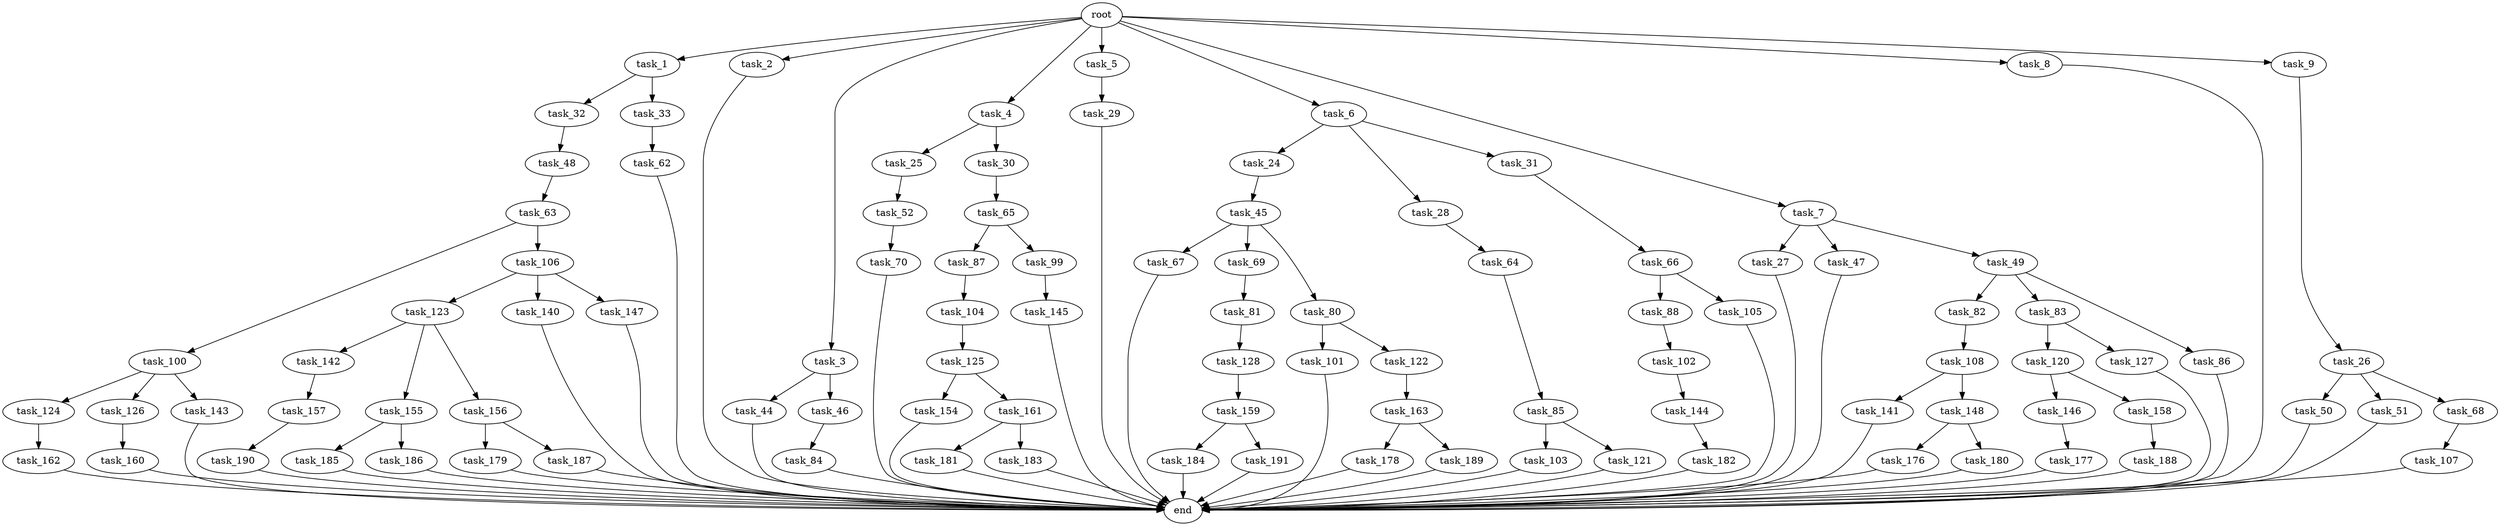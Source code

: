 digraph G {
  root [size="0.000000"];
  task_1 [size="102.400000"];
  task_2 [size="102.400000"];
  task_3 [size="102.400000"];
  task_4 [size="102.400000"];
  task_5 [size="102.400000"];
  task_6 [size="102.400000"];
  task_7 [size="102.400000"];
  task_8 [size="102.400000"];
  task_9 [size="102.400000"];
  task_24 [size="13743895347.200001"];
  task_25 [size="3435973836.800000"];
  task_26 [size="3435973836.800000"];
  task_27 [size="21474836480.000000"];
  task_28 [size="13743895347.200001"];
  task_29 [size="30923764531.200001"];
  task_30 [size="3435973836.800000"];
  task_31 [size="13743895347.200001"];
  task_32 [size="42090679500.800003"];
  task_33 [size="42090679500.800003"];
  task_44 [size="42090679500.800003"];
  task_45 [size="30923764531.200001"];
  task_46 [size="42090679500.800003"];
  task_47 [size="21474836480.000000"];
  task_48 [size="54975581388.800003"];
  task_49 [size="21474836480.000000"];
  task_50 [size="13743895347.200001"];
  task_51 [size="13743895347.200001"];
  task_52 [size="13743895347.200001"];
  task_62 [size="21474836480.000000"];
  task_63 [size="85899345920.000000"];
  task_64 [size="21474836480.000000"];
  task_65 [size="3435973836.800000"];
  task_66 [size="3435973836.800000"];
  task_67 [size="7730941132.800000"];
  task_68 [size="13743895347.200001"];
  task_69 [size="7730941132.800000"];
  task_70 [size="69578470195.199997"];
  task_80 [size="7730941132.800000"];
  task_81 [size="54975581388.800003"];
  task_82 [size="42090679500.800003"];
  task_83 [size="42090679500.800003"];
  task_84 [size="54975581388.800003"];
  task_85 [size="3435973836.800000"];
  task_86 [size="42090679500.800003"];
  task_87 [size="42090679500.800003"];
  task_88 [size="69578470195.199997"];
  task_99 [size="42090679500.800003"];
  task_100 [size="54975581388.800003"];
  task_101 [size="3435973836.800000"];
  task_102 [size="54975581388.800003"];
  task_103 [size="30923764531.200001"];
  task_104 [size="7730941132.800000"];
  task_105 [size="69578470195.199997"];
  task_106 [size="54975581388.800003"];
  task_107 [size="30923764531.200001"];
  task_108 [size="7730941132.800000"];
  task_120 [size="13743895347.200001"];
  task_121 [size="30923764531.200001"];
  task_122 [size="3435973836.800000"];
  task_123 [size="42090679500.800003"];
  task_124 [size="42090679500.800003"];
  task_125 [size="54975581388.800003"];
  task_126 [size="42090679500.800003"];
  task_127 [size="13743895347.200001"];
  task_128 [size="54975581388.800003"];
  task_140 [size="42090679500.800003"];
  task_141 [size="85899345920.000000"];
  task_142 [size="69578470195.199997"];
  task_143 [size="42090679500.800003"];
  task_144 [size="69578470195.199997"];
  task_145 [size="21474836480.000000"];
  task_146 [size="85899345920.000000"];
  task_147 [size="42090679500.800003"];
  task_148 [size="85899345920.000000"];
  task_154 [size="21474836480.000000"];
  task_155 [size="69578470195.199997"];
  task_156 [size="69578470195.199997"];
  task_157 [size="30923764531.200001"];
  task_158 [size="85899345920.000000"];
  task_159 [size="85899345920.000000"];
  task_160 [size="42090679500.800003"];
  task_161 [size="21474836480.000000"];
  task_162 [size="85899345920.000000"];
  task_163 [size="30923764531.200001"];
  task_176 [size="21474836480.000000"];
  task_177 [size="7730941132.800000"];
  task_178 [size="3435973836.800000"];
  task_179 [size="69578470195.199997"];
  task_180 [size="21474836480.000000"];
  task_181 [size="7730941132.800000"];
  task_182 [size="30923764531.200001"];
  task_183 [size="7730941132.800000"];
  task_184 [size="13743895347.200001"];
  task_185 [size="21474836480.000000"];
  task_186 [size="21474836480.000000"];
  task_187 [size="69578470195.199997"];
  task_188 [size="13743895347.200001"];
  task_189 [size="3435973836.800000"];
  task_190 [size="30923764531.200001"];
  task_191 [size="13743895347.200001"];
  end [size="0.000000"];

  root -> task_1 [size="1.000000"];
  root -> task_2 [size="1.000000"];
  root -> task_3 [size="1.000000"];
  root -> task_4 [size="1.000000"];
  root -> task_5 [size="1.000000"];
  root -> task_6 [size="1.000000"];
  root -> task_7 [size="1.000000"];
  root -> task_8 [size="1.000000"];
  root -> task_9 [size="1.000000"];
  task_1 -> task_32 [size="411041792.000000"];
  task_1 -> task_33 [size="411041792.000000"];
  task_2 -> end [size="1.000000"];
  task_3 -> task_44 [size="411041792.000000"];
  task_3 -> task_46 [size="411041792.000000"];
  task_4 -> task_25 [size="33554432.000000"];
  task_4 -> task_30 [size="33554432.000000"];
  task_5 -> task_29 [size="301989888.000000"];
  task_6 -> task_24 [size="134217728.000000"];
  task_6 -> task_28 [size="134217728.000000"];
  task_6 -> task_31 [size="134217728.000000"];
  task_7 -> task_27 [size="209715200.000000"];
  task_7 -> task_47 [size="209715200.000000"];
  task_7 -> task_49 [size="209715200.000000"];
  task_8 -> end [size="1.000000"];
  task_9 -> task_26 [size="33554432.000000"];
  task_24 -> task_45 [size="301989888.000000"];
  task_25 -> task_52 [size="134217728.000000"];
  task_26 -> task_50 [size="134217728.000000"];
  task_26 -> task_51 [size="134217728.000000"];
  task_26 -> task_68 [size="134217728.000000"];
  task_27 -> end [size="1.000000"];
  task_28 -> task_64 [size="209715200.000000"];
  task_29 -> end [size="1.000000"];
  task_30 -> task_65 [size="33554432.000000"];
  task_31 -> task_66 [size="33554432.000000"];
  task_32 -> task_48 [size="536870912.000000"];
  task_33 -> task_62 [size="209715200.000000"];
  task_44 -> end [size="1.000000"];
  task_45 -> task_67 [size="75497472.000000"];
  task_45 -> task_69 [size="75497472.000000"];
  task_45 -> task_80 [size="75497472.000000"];
  task_46 -> task_84 [size="536870912.000000"];
  task_47 -> end [size="1.000000"];
  task_48 -> task_63 [size="838860800.000000"];
  task_49 -> task_82 [size="411041792.000000"];
  task_49 -> task_83 [size="411041792.000000"];
  task_49 -> task_86 [size="411041792.000000"];
  task_50 -> end [size="1.000000"];
  task_51 -> end [size="1.000000"];
  task_52 -> task_70 [size="679477248.000000"];
  task_62 -> end [size="1.000000"];
  task_63 -> task_100 [size="536870912.000000"];
  task_63 -> task_106 [size="536870912.000000"];
  task_64 -> task_85 [size="33554432.000000"];
  task_65 -> task_87 [size="411041792.000000"];
  task_65 -> task_99 [size="411041792.000000"];
  task_66 -> task_88 [size="679477248.000000"];
  task_66 -> task_105 [size="679477248.000000"];
  task_67 -> end [size="1.000000"];
  task_68 -> task_107 [size="301989888.000000"];
  task_69 -> task_81 [size="536870912.000000"];
  task_70 -> end [size="1.000000"];
  task_80 -> task_101 [size="33554432.000000"];
  task_80 -> task_122 [size="33554432.000000"];
  task_81 -> task_128 [size="536870912.000000"];
  task_82 -> task_108 [size="75497472.000000"];
  task_83 -> task_120 [size="134217728.000000"];
  task_83 -> task_127 [size="134217728.000000"];
  task_84 -> end [size="1.000000"];
  task_85 -> task_103 [size="301989888.000000"];
  task_85 -> task_121 [size="301989888.000000"];
  task_86 -> end [size="1.000000"];
  task_87 -> task_104 [size="75497472.000000"];
  task_88 -> task_102 [size="536870912.000000"];
  task_99 -> task_145 [size="209715200.000000"];
  task_100 -> task_124 [size="411041792.000000"];
  task_100 -> task_126 [size="411041792.000000"];
  task_100 -> task_143 [size="411041792.000000"];
  task_101 -> end [size="1.000000"];
  task_102 -> task_144 [size="679477248.000000"];
  task_103 -> end [size="1.000000"];
  task_104 -> task_125 [size="536870912.000000"];
  task_105 -> end [size="1.000000"];
  task_106 -> task_123 [size="411041792.000000"];
  task_106 -> task_140 [size="411041792.000000"];
  task_106 -> task_147 [size="411041792.000000"];
  task_107 -> end [size="1.000000"];
  task_108 -> task_141 [size="838860800.000000"];
  task_108 -> task_148 [size="838860800.000000"];
  task_120 -> task_146 [size="838860800.000000"];
  task_120 -> task_158 [size="838860800.000000"];
  task_121 -> end [size="1.000000"];
  task_122 -> task_163 [size="301989888.000000"];
  task_123 -> task_142 [size="679477248.000000"];
  task_123 -> task_155 [size="679477248.000000"];
  task_123 -> task_156 [size="679477248.000000"];
  task_124 -> task_162 [size="838860800.000000"];
  task_125 -> task_154 [size="209715200.000000"];
  task_125 -> task_161 [size="209715200.000000"];
  task_126 -> task_160 [size="411041792.000000"];
  task_127 -> end [size="1.000000"];
  task_128 -> task_159 [size="838860800.000000"];
  task_140 -> end [size="1.000000"];
  task_141 -> end [size="1.000000"];
  task_142 -> task_157 [size="301989888.000000"];
  task_143 -> end [size="1.000000"];
  task_144 -> task_182 [size="301989888.000000"];
  task_145 -> end [size="1.000000"];
  task_146 -> task_177 [size="75497472.000000"];
  task_147 -> end [size="1.000000"];
  task_148 -> task_176 [size="209715200.000000"];
  task_148 -> task_180 [size="209715200.000000"];
  task_154 -> end [size="1.000000"];
  task_155 -> task_185 [size="209715200.000000"];
  task_155 -> task_186 [size="209715200.000000"];
  task_156 -> task_179 [size="679477248.000000"];
  task_156 -> task_187 [size="679477248.000000"];
  task_157 -> task_190 [size="301989888.000000"];
  task_158 -> task_188 [size="134217728.000000"];
  task_159 -> task_184 [size="134217728.000000"];
  task_159 -> task_191 [size="134217728.000000"];
  task_160 -> end [size="1.000000"];
  task_161 -> task_181 [size="75497472.000000"];
  task_161 -> task_183 [size="75497472.000000"];
  task_162 -> end [size="1.000000"];
  task_163 -> task_178 [size="33554432.000000"];
  task_163 -> task_189 [size="33554432.000000"];
  task_176 -> end [size="1.000000"];
  task_177 -> end [size="1.000000"];
  task_178 -> end [size="1.000000"];
  task_179 -> end [size="1.000000"];
  task_180 -> end [size="1.000000"];
  task_181 -> end [size="1.000000"];
  task_182 -> end [size="1.000000"];
  task_183 -> end [size="1.000000"];
  task_184 -> end [size="1.000000"];
  task_185 -> end [size="1.000000"];
  task_186 -> end [size="1.000000"];
  task_187 -> end [size="1.000000"];
  task_188 -> end [size="1.000000"];
  task_189 -> end [size="1.000000"];
  task_190 -> end [size="1.000000"];
  task_191 -> end [size="1.000000"];
}
